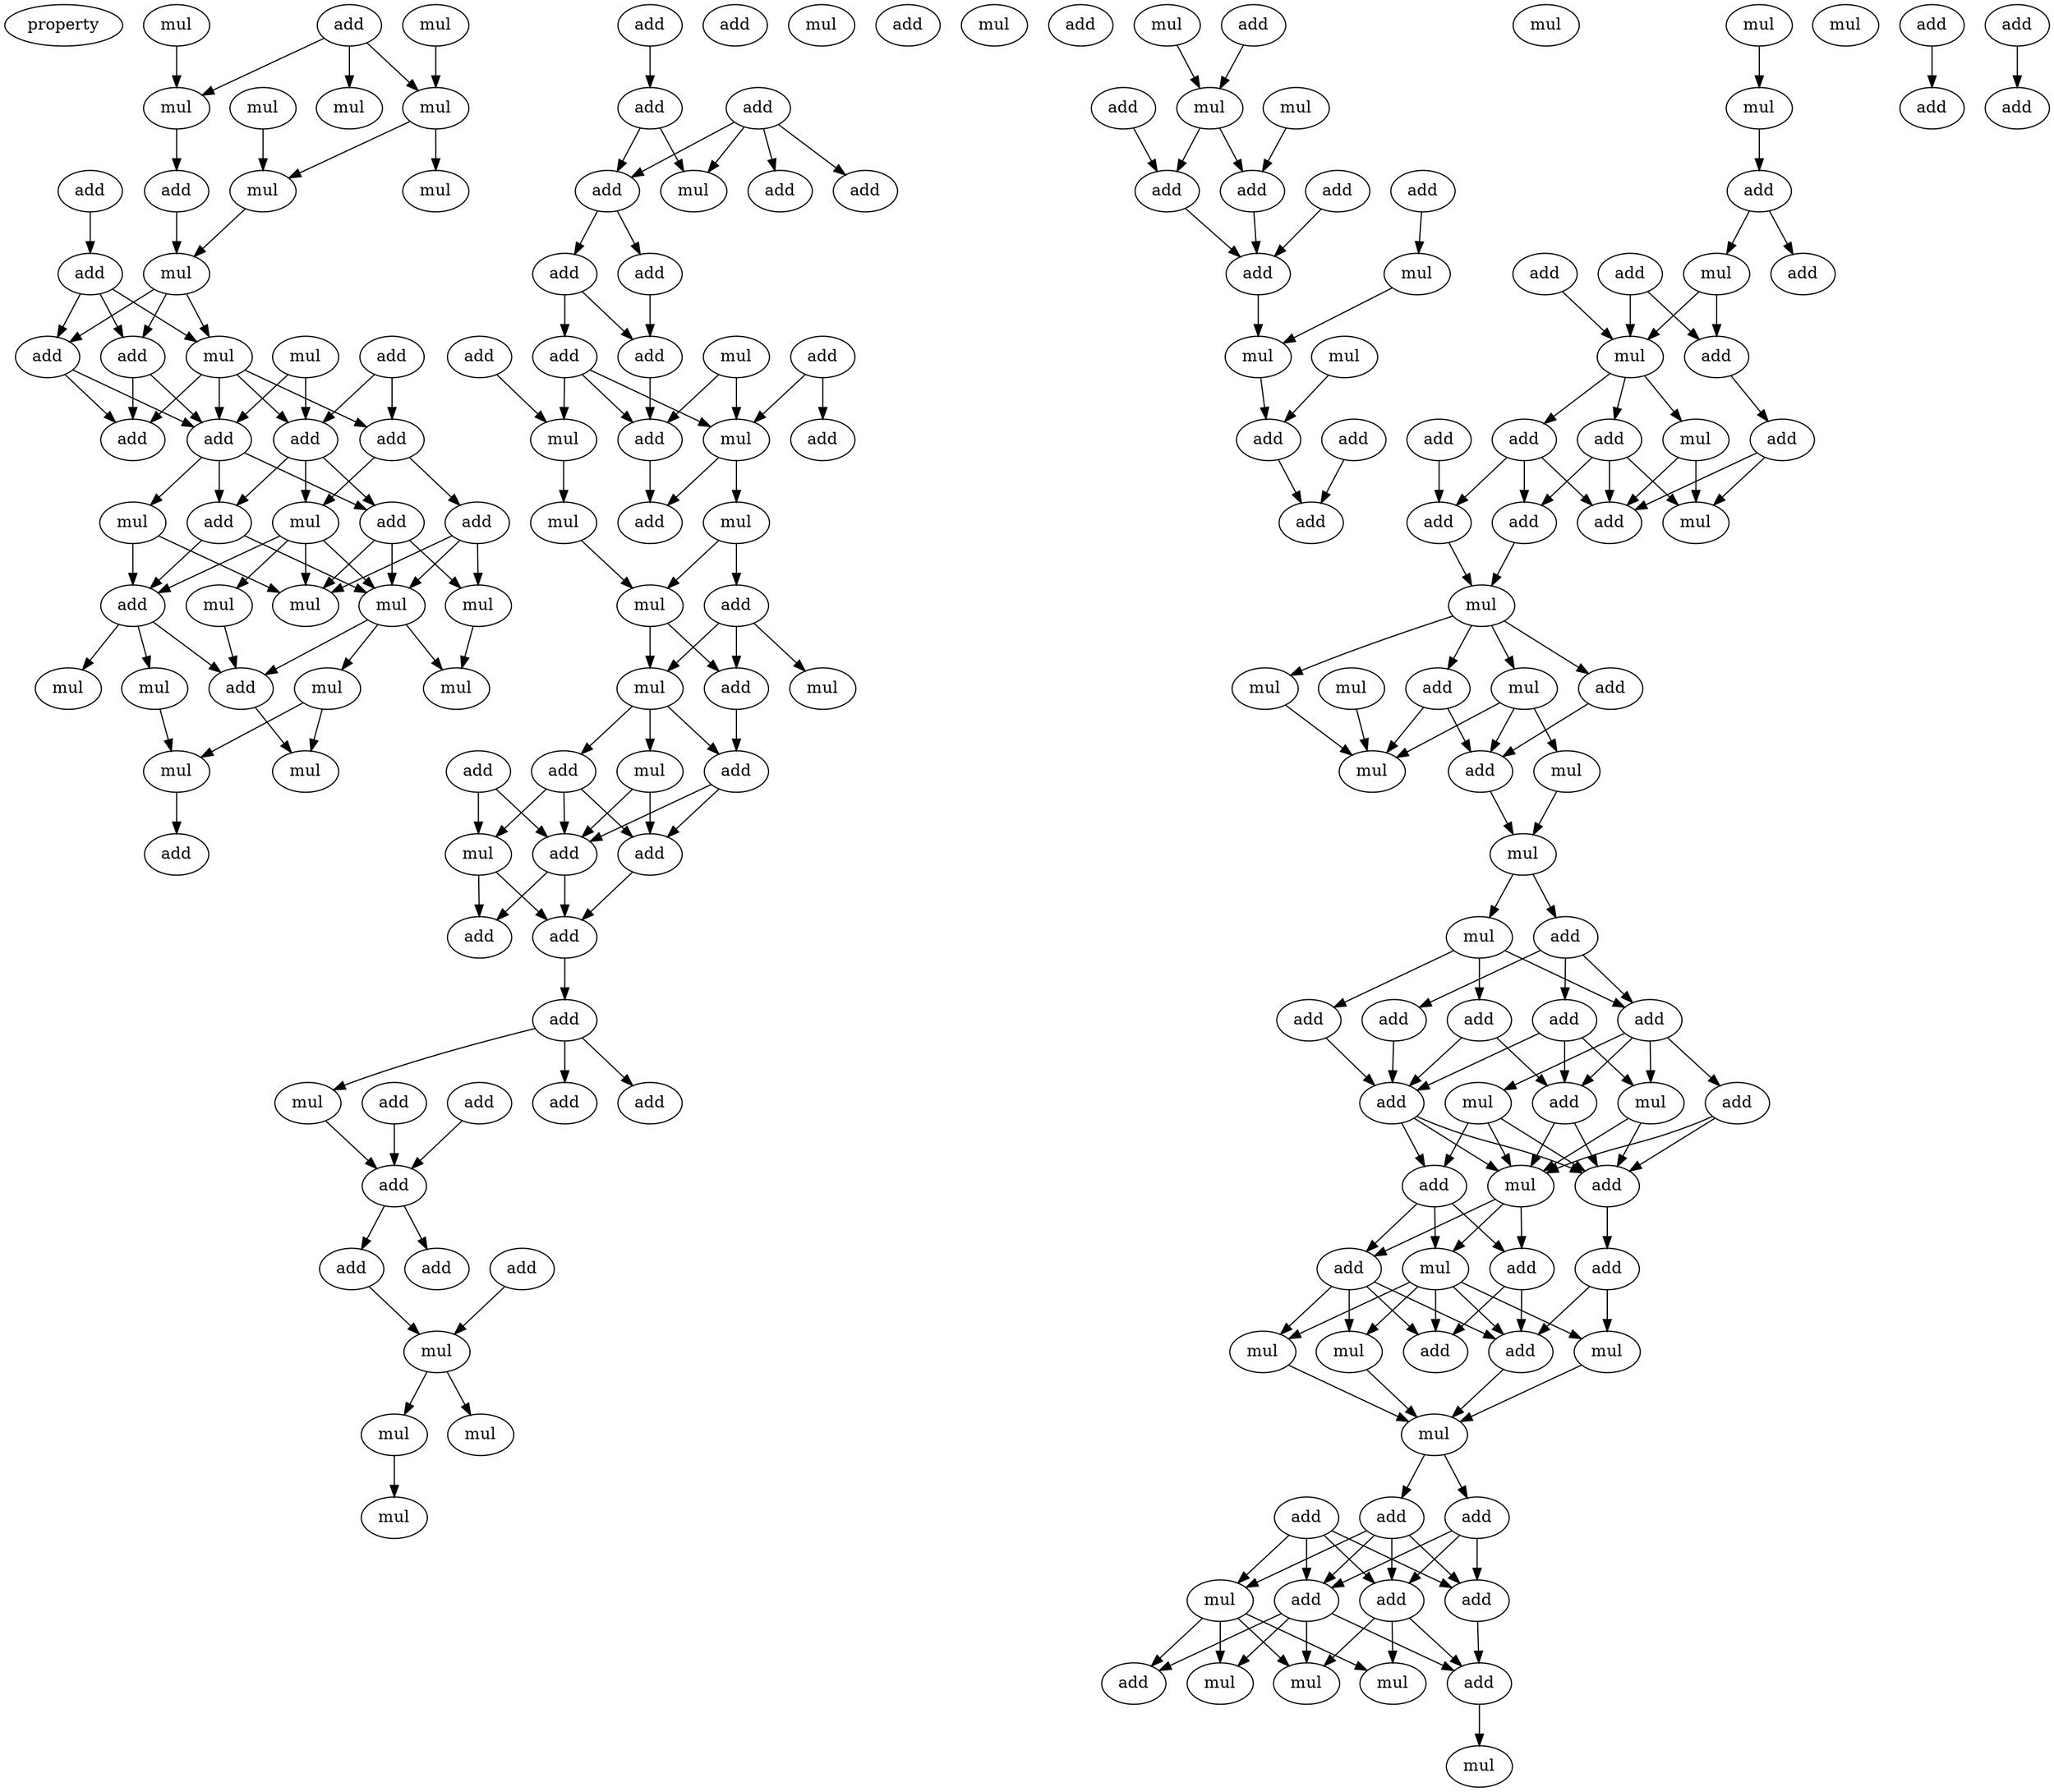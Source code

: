 digraph {
    node [fontcolor=black]
    property [mul=2,lf=1.1]
    0 [ label = mul ];
    1 [ label = add ];
    2 [ label = mul ];
    3 [ label = mul ];
    4 [ label = mul ];
    5 [ label = mul ];
    6 [ label = mul ];
    7 [ label = add ];
    8 [ label = add ];
    9 [ label = mul ];
    10 [ label = mul ];
    11 [ label = add ];
    12 [ label = mul ];
    13 [ label = add ];
    14 [ label = mul ];
    15 [ label = mul ];
    16 [ label = add ];
    17 [ label = add ];
    18 [ label = add ];
    19 [ label = add ];
    20 [ label = add ];
    21 [ label = add ];
    22 [ label = mul ];
    23 [ label = add ];
    24 [ label = add ];
    25 [ label = add ];
    26 [ label = mul ];
    27 [ label = mul ];
    28 [ label = mul ];
    29 [ label = add ];
    30 [ label = mul ];
    31 [ label = mul ];
    32 [ label = mul ];
    33 [ label = mul ];
    34 [ label = mul ];
    35 [ label = add ];
    36 [ label = mul ];
    37 [ label = mul ];
    38 [ label = mul ];
    39 [ label = add ];
    40 [ label = add ];
    41 [ label = add ];
    42 [ label = mul ];
    43 [ label = add ];
    44 [ label = add ];
    45 [ label = add ];
    46 [ label = add ];
    47 [ label = mul ];
    48 [ label = add ];
    49 [ label = add ];
    50 [ label = add ];
    51 [ label = add ];
    52 [ label = add ];
    53 [ label = add ];
    54 [ label = mul ];
    55 [ label = add ];
    56 [ label = mul ];
    57 [ label = add ];
    58 [ label = mul ];
    59 [ label = add ];
    60 [ label = mul ];
    61 [ label = add ];
    62 [ label = mul ];
    63 [ label = add ];
    64 [ label = mul ];
    65 [ label = add ];
    66 [ label = mul ];
    67 [ label = mul ];
    68 [ label = add ];
    69 [ label = add ];
    70 [ label = mul ];
    71 [ label = add ];
    72 [ label = add ];
    73 [ label = mul ];
    74 [ label = mul ];
    75 [ label = add ];
    76 [ label = add ];
    77 [ label = add ];
    78 [ label = add ];
    79 [ label = add ];
    80 [ label = add ];
    81 [ label = add ];
    82 [ label = add ];
    83 [ label = add ];
    84 [ label = mul ];
    85 [ label = add ];
    86 [ label = add ];
    87 [ label = add ];
    88 [ label = add ];
    89 [ label = mul ];
    90 [ label = add ];
    91 [ label = mul ];
    92 [ label = mul ];
    93 [ label = mul ];
    94 [ label = mul ];
    95 [ label = add ];
    96 [ label = mul ];
    97 [ label = add ];
    98 [ label = mul ];
    99 [ label = add ];
    100 [ label = add ];
    101 [ label = add ];
    102 [ label = add ];
    103 [ label = add ];
    104 [ label = mul ];
    105 [ label = mul ];
    106 [ label = mul ];
    107 [ label = mul ];
    108 [ label = add ];
    109 [ label = add ];
    110 [ label = add ];
    111 [ label = mul ];
    112 [ label = mul ];
    113 [ label = mul ];
    114 [ label = add ];
    115 [ label = mul ];
    116 [ label = add ];
    117 [ label = add ];
    118 [ label = add ];
    119 [ label = mul ];
    120 [ label = add ];
    121 [ label = add ];
    122 [ label = add ];
    123 [ label = mul ];
    124 [ label = add ];
    125 [ label = add ];
    126 [ label = add ];
    127 [ label = mul ];
    128 [ label = add ];
    129 [ label = add ];
    130 [ label = mul ];
    131 [ label = mul ];
    132 [ label = mul ];
    133 [ label = add ];
    134 [ label = mul ];
    135 [ label = add ];
    136 [ label = mul ];
    137 [ label = add ];
    138 [ label = mul ];
    139 [ label = mul ];
    140 [ label = add ];
    141 [ label = add ];
    142 [ label = mul ];
    143 [ label = add ];
    144 [ label = add ];
    145 [ label = add ];
    146 [ label = add ];
    147 [ label = add ];
    148 [ label = add ];
    149 [ label = add ];
    150 [ label = mul ];
    151 [ label = mul ];
    152 [ label = add ];
    153 [ label = add ];
    154 [ label = add ];
    155 [ label = add ];
    156 [ label = mul ];
    157 [ label = add ];
    158 [ label = mul ];
    159 [ label = add ];
    160 [ label = add ];
    161 [ label = mul ];
    162 [ label = add ];
    163 [ label = mul ];
    164 [ label = add ];
    165 [ label = mul ];
    166 [ label = mul ];
    167 [ label = add ];
    168 [ label = add ];
    169 [ label = add ];
    170 [ label = mul ];
    171 [ label = add ];
    172 [ label = add ];
    173 [ label = add ];
    174 [ label = add ];
    175 [ label = mul ];
    176 [ label = mul ];
    177 [ label = mul ];
    178 [ label = add ];
    179 [ label = add ];
    180 [ label = mul ];
    181 [ label = add ];
    0 -> 6 [ name = 0 ];
    1 -> 3 [ name = 1 ];
    1 -> 5 [ name = 2 ];
    1 -> 6 [ name = 3 ];
    2 -> 3 [ name = 4 ];
    3 -> 9 [ name = 5 ];
    3 -> 10 [ name = 6 ];
    4 -> 10 [ name = 7 ];
    6 -> 7 [ name = 8 ];
    7 -> 12 [ name = 9 ];
    8 -> 11 [ name = 10 ];
    10 -> 12 [ name = 11 ];
    11 -> 13 [ name = 12 ];
    11 -> 15 [ name = 13 ];
    11 -> 17 [ name = 14 ];
    12 -> 13 [ name = 15 ];
    12 -> 15 [ name = 16 ];
    12 -> 17 [ name = 17 ];
    13 -> 18 [ name = 18 ];
    13 -> 20 [ name = 19 ];
    14 -> 18 [ name = 20 ];
    14 -> 21 [ name = 21 ];
    15 -> 18 [ name = 22 ];
    15 -> 19 [ name = 23 ];
    15 -> 20 [ name = 24 ];
    15 -> 21 [ name = 25 ];
    16 -> 19 [ name = 26 ];
    16 -> 21 [ name = 27 ];
    17 -> 18 [ name = 28 ];
    17 -> 20 [ name = 29 ];
    18 -> 23 [ name = 30 ];
    18 -> 25 [ name = 31 ];
    18 -> 26 [ name = 32 ];
    19 -> 22 [ name = 33 ];
    19 -> 24 [ name = 34 ];
    21 -> 22 [ name = 35 ];
    21 -> 23 [ name = 36 ];
    21 -> 25 [ name = 37 ];
    22 -> 27 [ name = 38 ];
    22 -> 29 [ name = 39 ];
    22 -> 30 [ name = 40 ];
    22 -> 31 [ name = 41 ];
    23 -> 28 [ name = 42 ];
    23 -> 30 [ name = 43 ];
    23 -> 31 [ name = 44 ];
    24 -> 28 [ name = 45 ];
    24 -> 30 [ name = 46 ];
    24 -> 31 [ name = 47 ];
    25 -> 29 [ name = 48 ];
    25 -> 30 [ name = 49 ];
    26 -> 29 [ name = 50 ];
    26 -> 31 [ name = 51 ];
    27 -> 35 [ name = 52 ];
    28 -> 34 [ name = 53 ];
    29 -> 32 [ name = 54 ];
    29 -> 35 [ name = 55 ];
    29 -> 36 [ name = 56 ];
    30 -> 33 [ name = 57 ];
    30 -> 34 [ name = 58 ];
    30 -> 35 [ name = 59 ];
    33 -> 37 [ name = 60 ];
    33 -> 38 [ name = 61 ];
    35 -> 37 [ name = 62 ];
    36 -> 38 [ name = 63 ];
    38 -> 39 [ name = 64 ];
    40 -> 44 [ name = 65 ];
    43 -> 45 [ name = 66 ];
    43 -> 46 [ name = 67 ];
    43 -> 47 [ name = 68 ];
    43 -> 48 [ name = 69 ];
    44 -> 47 [ name = 70 ];
    44 -> 48 [ name = 71 ];
    48 -> 49 [ name = 72 ];
    48 -> 50 [ name = 73 ];
    49 -> 51 [ name = 74 ];
    49 -> 53 [ name = 75 ];
    50 -> 53 [ name = 76 ];
    51 -> 56 [ name = 77 ];
    51 -> 58 [ name = 78 ];
    51 -> 59 [ name = 79 ];
    52 -> 56 [ name = 80 ];
    52 -> 57 [ name = 81 ];
    53 -> 59 [ name = 82 ];
    54 -> 56 [ name = 83 ];
    54 -> 59 [ name = 84 ];
    55 -> 58 [ name = 85 ];
    56 -> 60 [ name = 86 ];
    56 -> 61 [ name = 87 ];
    58 -> 62 [ name = 88 ];
    59 -> 61 [ name = 89 ];
    60 -> 64 [ name = 90 ];
    60 -> 65 [ name = 91 ];
    62 -> 64 [ name = 92 ];
    64 -> 67 [ name = 93 ];
    64 -> 68 [ name = 94 ];
    65 -> 66 [ name = 95 ];
    65 -> 67 [ name = 96 ];
    65 -> 68 [ name = 97 ];
    67 -> 69 [ name = 98 ];
    67 -> 70 [ name = 99 ];
    67 -> 71 [ name = 100 ];
    68 -> 71 [ name = 101 ];
    69 -> 74 [ name = 102 ];
    69 -> 75 [ name = 103 ];
    69 -> 76 [ name = 104 ];
    70 -> 75 [ name = 105 ];
    70 -> 76 [ name = 106 ];
    71 -> 75 [ name = 107 ];
    71 -> 76 [ name = 108 ];
    72 -> 74 [ name = 109 ];
    72 -> 75 [ name = 110 ];
    74 -> 77 [ name = 111 ];
    74 -> 78 [ name = 112 ];
    75 -> 77 [ name = 113 ];
    75 -> 78 [ name = 114 ];
    76 -> 77 [ name = 115 ];
    77 -> 79 [ name = 116 ];
    79 -> 82 [ name = 117 ];
    79 -> 83 [ name = 118 ];
    79 -> 84 [ name = 119 ];
    80 -> 85 [ name = 120 ];
    81 -> 85 [ name = 121 ];
    84 -> 85 [ name = 122 ];
    85 -> 87 [ name = 123 ];
    85 -> 88 [ name = 124 ];
    86 -> 89 [ name = 125 ];
    87 -> 89 [ name = 126 ];
    89 -> 91 [ name = 127 ];
    89 -> 92 [ name = 128 ];
    91 -> 93 [ name = 129 ];
    94 -> 96 [ name = 130 ];
    95 -> 96 [ name = 131 ];
    96 -> 101 [ name = 132 ];
    96 -> 102 [ name = 133 ];
    97 -> 101 [ name = 134 ];
    98 -> 102 [ name = 135 ];
    99 -> 104 [ name = 136 ];
    100 -> 103 [ name = 137 ];
    101 -> 103 [ name = 138 ];
    102 -> 103 [ name = 139 ];
    103 -> 105 [ name = 140 ];
    104 -> 105 [ name = 141 ];
    105 -> 109 [ name = 142 ];
    107 -> 109 [ name = 143 ];
    108 -> 110 [ name = 144 ];
    109 -> 110 [ name = 145 ];
    111 -> 113 [ name = 146 ];
    113 -> 114 [ name = 147 ];
    114 -> 115 [ name = 148 ];
    114 -> 116 [ name = 149 ];
    115 -> 119 [ name = 150 ];
    115 -> 120 [ name = 151 ];
    117 -> 119 [ name = 152 ];
    117 -> 120 [ name = 153 ];
    118 -> 119 [ name = 154 ];
    119 -> 122 [ name = 155 ];
    119 -> 123 [ name = 156 ];
    119 -> 124 [ name = 157 ];
    120 -> 125 [ name = 158 ];
    121 -> 126 [ name = 159 ];
    122 -> 126 [ name = 160 ];
    122 -> 128 [ name = 161 ];
    122 -> 129 [ name = 162 ];
    123 -> 127 [ name = 163 ];
    123 -> 129 [ name = 164 ];
    124 -> 127 [ name = 165 ];
    124 -> 128 [ name = 166 ];
    124 -> 129 [ name = 167 ];
    125 -> 127 [ name = 168 ];
    125 -> 129 [ name = 169 ];
    126 -> 130 [ name = 170 ];
    128 -> 130 [ name = 171 ];
    130 -> 131 [ name = 172 ];
    130 -> 132 [ name = 173 ];
    130 -> 133 [ name = 174 ];
    130 -> 135 [ name = 175 ];
    131 -> 136 [ name = 176 ];
    131 -> 137 [ name = 177 ];
    131 -> 138 [ name = 178 ];
    132 -> 136 [ name = 179 ];
    133 -> 136 [ name = 180 ];
    133 -> 137 [ name = 181 ];
    134 -> 136 [ name = 182 ];
    135 -> 137 [ name = 183 ];
    137 -> 139 [ name = 184 ];
    138 -> 139 [ name = 185 ];
    139 -> 142 [ name = 186 ];
    139 -> 143 [ name = 187 ];
    140 -> 141 [ name = 188 ];
    142 -> 144 [ name = 189 ];
    142 -> 146 [ name = 190 ];
    142 -> 148 [ name = 191 ];
    143 -> 144 [ name = 192 ];
    143 -> 145 [ name = 193 ];
    143 -> 147 [ name = 194 ];
    144 -> 149 [ name = 195 ];
    144 -> 150 [ name = 196 ];
    144 -> 151 [ name = 197 ];
    144 -> 153 [ name = 198 ];
    145 -> 149 [ name = 199 ];
    145 -> 151 [ name = 200 ];
    145 -> 152 [ name = 201 ];
    146 -> 149 [ name = 202 ];
    146 -> 152 [ name = 203 ];
    147 -> 152 [ name = 204 ];
    148 -> 152 [ name = 205 ];
    149 -> 154 [ name = 206 ];
    149 -> 156 [ name = 207 ];
    150 -> 154 [ name = 208 ];
    150 -> 155 [ name = 209 ];
    150 -> 156 [ name = 210 ];
    151 -> 154 [ name = 211 ];
    151 -> 156 [ name = 212 ];
    152 -> 154 [ name = 213 ];
    152 -> 155 [ name = 214 ];
    152 -> 156 [ name = 215 ];
    153 -> 154 [ name = 216 ];
    153 -> 156 [ name = 217 ];
    154 -> 160 [ name = 218 ];
    155 -> 157 [ name = 219 ];
    155 -> 158 [ name = 220 ];
    155 -> 159 [ name = 221 ];
    156 -> 157 [ name = 222 ];
    156 -> 158 [ name = 223 ];
    156 -> 159 [ name = 224 ];
    157 -> 162 [ name = 225 ];
    157 -> 164 [ name = 226 ];
    158 -> 161 [ name = 227 ];
    158 -> 162 [ name = 228 ];
    158 -> 163 [ name = 229 ];
    158 -> 164 [ name = 230 ];
    158 -> 165 [ name = 231 ];
    159 -> 162 [ name = 232 ];
    159 -> 163 [ name = 233 ];
    159 -> 164 [ name = 234 ];
    159 -> 165 [ name = 235 ];
    160 -> 161 [ name = 236 ];
    160 -> 162 [ name = 237 ];
    161 -> 166 [ name = 238 ];
    162 -> 166 [ name = 239 ];
    163 -> 166 [ name = 240 ];
    165 -> 166 [ name = 241 ];
    166 -> 167 [ name = 242 ];
    166 -> 169 [ name = 243 ];
    167 -> 171 [ name = 244 ];
    167 -> 172 [ name = 245 ];
    167 -> 173 [ name = 246 ];
    168 -> 170 [ name = 247 ];
    168 -> 171 [ name = 248 ];
    168 -> 172 [ name = 249 ];
    168 -> 173 [ name = 250 ];
    169 -> 170 [ name = 251 ];
    169 -> 171 [ name = 252 ];
    169 -> 172 [ name = 253 ];
    169 -> 173 [ name = 254 ];
    170 -> 174 [ name = 255 ];
    170 -> 175 [ name = 256 ];
    170 -> 176 [ name = 257 ];
    170 -> 177 [ name = 258 ];
    171 -> 174 [ name = 259 ];
    171 -> 175 [ name = 260 ];
    171 -> 177 [ name = 261 ];
    171 -> 178 [ name = 262 ];
    172 -> 178 [ name = 263 ];
    173 -> 175 [ name = 264 ];
    173 -> 176 [ name = 265 ];
    173 -> 178 [ name = 266 ];
    178 -> 180 [ name = 267 ];
    179 -> 181 [ name = 268 ];
}
